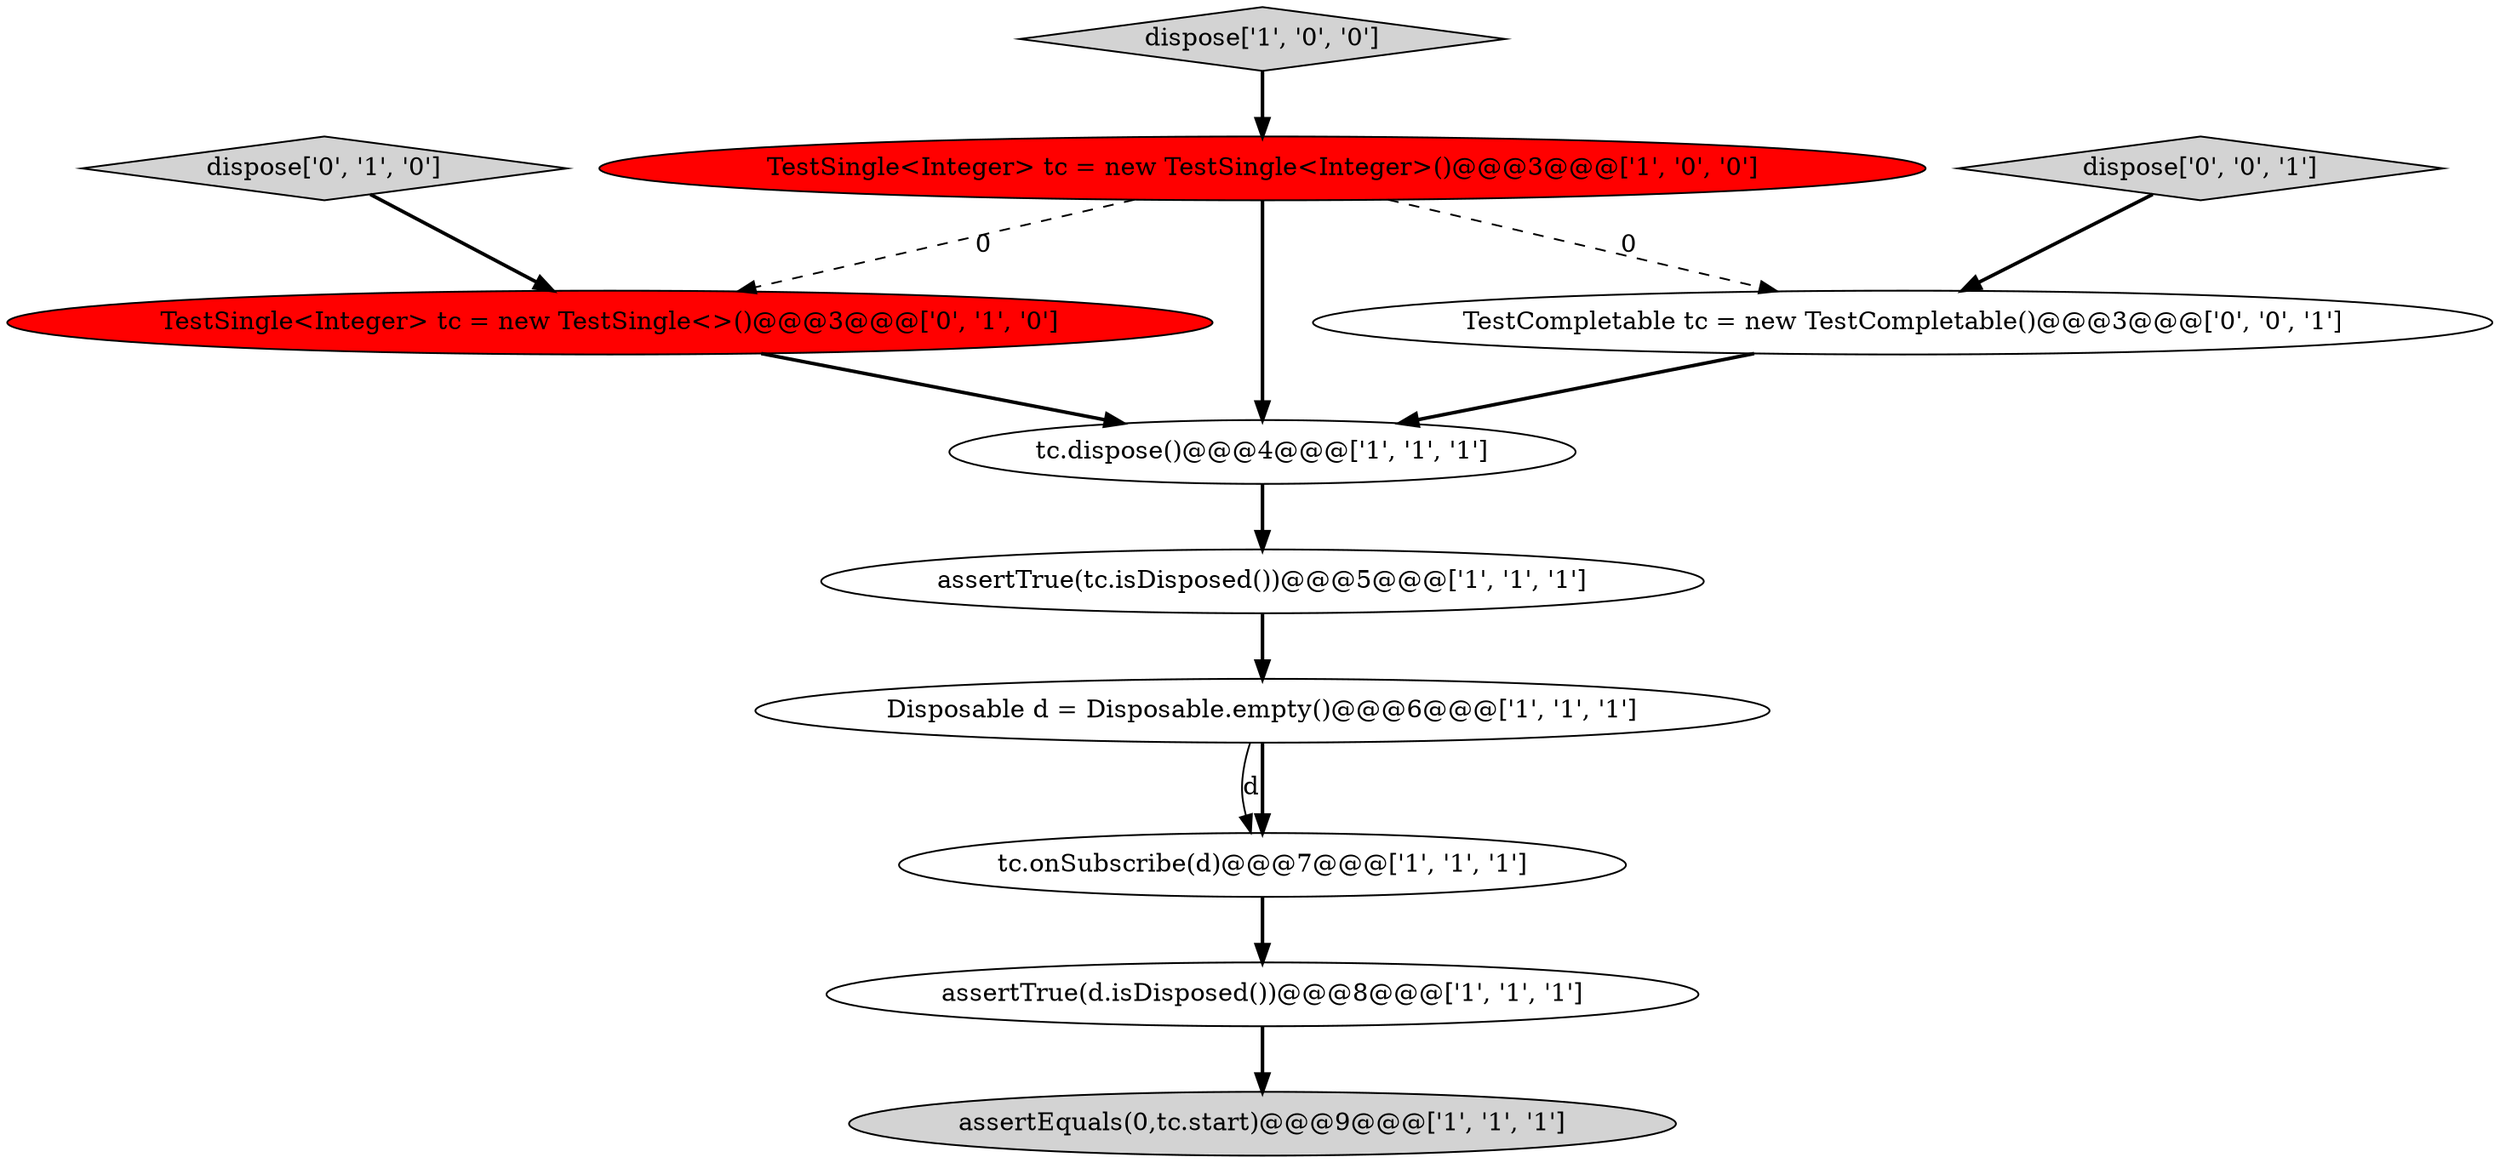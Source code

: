 digraph {
0 [style = filled, label = "tc.onSubscribe(d)@@@7@@@['1', '1', '1']", fillcolor = white, shape = ellipse image = "AAA0AAABBB1BBB"];
8 [style = filled, label = "dispose['0', '1', '0']", fillcolor = lightgray, shape = diamond image = "AAA0AAABBB2BBB"];
4 [style = filled, label = "assertTrue(tc.isDisposed())@@@5@@@['1', '1', '1']", fillcolor = white, shape = ellipse image = "AAA0AAABBB1BBB"];
7 [style = filled, label = "dispose['1', '0', '0']", fillcolor = lightgray, shape = diamond image = "AAA0AAABBB1BBB"];
9 [style = filled, label = "TestSingle<Integer> tc = new TestSingle<>()@@@3@@@['0', '1', '0']", fillcolor = red, shape = ellipse image = "AAA1AAABBB2BBB"];
3 [style = filled, label = "assertTrue(d.isDisposed())@@@8@@@['1', '1', '1']", fillcolor = white, shape = ellipse image = "AAA0AAABBB1BBB"];
1 [style = filled, label = "assertEquals(0,tc.start)@@@9@@@['1', '1', '1']", fillcolor = lightgray, shape = ellipse image = "AAA0AAABBB1BBB"];
5 [style = filled, label = "TestSingle<Integer> tc = new TestSingle<Integer>()@@@3@@@['1', '0', '0']", fillcolor = red, shape = ellipse image = "AAA1AAABBB1BBB"];
11 [style = filled, label = "dispose['0', '0', '1']", fillcolor = lightgray, shape = diamond image = "AAA0AAABBB3BBB"];
10 [style = filled, label = "TestCompletable tc = new TestCompletable()@@@3@@@['0', '0', '1']", fillcolor = white, shape = ellipse image = "AAA0AAABBB3BBB"];
6 [style = filled, label = "Disposable d = Disposable.empty()@@@6@@@['1', '1', '1']", fillcolor = white, shape = ellipse image = "AAA0AAABBB1BBB"];
2 [style = filled, label = "tc.dispose()@@@4@@@['1', '1', '1']", fillcolor = white, shape = ellipse image = "AAA0AAABBB1BBB"];
0->3 [style = bold, label=""];
6->0 [style = solid, label="d"];
5->9 [style = dashed, label="0"];
5->2 [style = bold, label=""];
7->5 [style = bold, label=""];
10->2 [style = bold, label=""];
6->0 [style = bold, label=""];
3->1 [style = bold, label=""];
5->10 [style = dashed, label="0"];
2->4 [style = bold, label=""];
4->6 [style = bold, label=""];
9->2 [style = bold, label=""];
11->10 [style = bold, label=""];
8->9 [style = bold, label=""];
}
